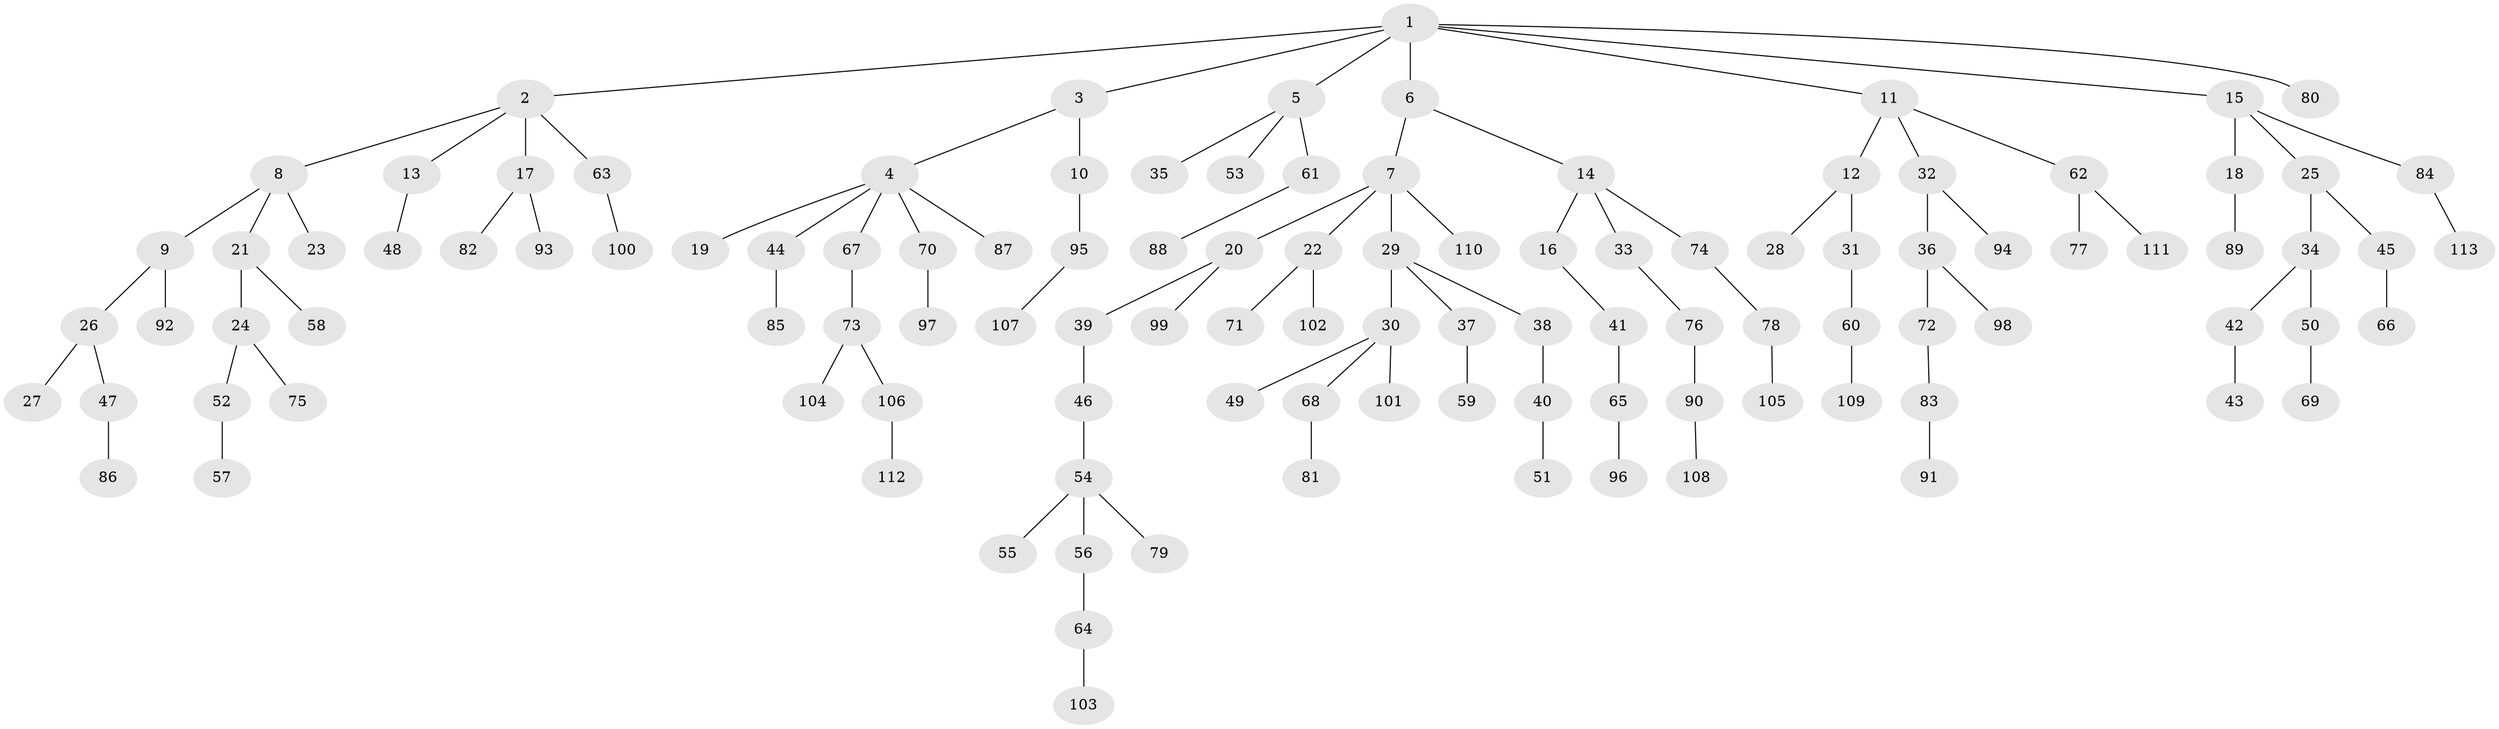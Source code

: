 // Generated by graph-tools (version 1.1) at 2025/15/03/09/25 04:15:23]
// undirected, 113 vertices, 112 edges
graph export_dot {
graph [start="1"]
  node [color=gray90,style=filled];
  1;
  2;
  3;
  4;
  5;
  6;
  7;
  8;
  9;
  10;
  11;
  12;
  13;
  14;
  15;
  16;
  17;
  18;
  19;
  20;
  21;
  22;
  23;
  24;
  25;
  26;
  27;
  28;
  29;
  30;
  31;
  32;
  33;
  34;
  35;
  36;
  37;
  38;
  39;
  40;
  41;
  42;
  43;
  44;
  45;
  46;
  47;
  48;
  49;
  50;
  51;
  52;
  53;
  54;
  55;
  56;
  57;
  58;
  59;
  60;
  61;
  62;
  63;
  64;
  65;
  66;
  67;
  68;
  69;
  70;
  71;
  72;
  73;
  74;
  75;
  76;
  77;
  78;
  79;
  80;
  81;
  82;
  83;
  84;
  85;
  86;
  87;
  88;
  89;
  90;
  91;
  92;
  93;
  94;
  95;
  96;
  97;
  98;
  99;
  100;
  101;
  102;
  103;
  104;
  105;
  106;
  107;
  108;
  109;
  110;
  111;
  112;
  113;
  1 -- 2;
  1 -- 3;
  1 -- 5;
  1 -- 6;
  1 -- 11;
  1 -- 15;
  1 -- 80;
  2 -- 8;
  2 -- 13;
  2 -- 17;
  2 -- 63;
  3 -- 4;
  3 -- 10;
  4 -- 19;
  4 -- 44;
  4 -- 67;
  4 -- 70;
  4 -- 87;
  5 -- 35;
  5 -- 53;
  5 -- 61;
  6 -- 7;
  6 -- 14;
  7 -- 20;
  7 -- 22;
  7 -- 29;
  7 -- 110;
  8 -- 9;
  8 -- 21;
  8 -- 23;
  9 -- 26;
  9 -- 92;
  10 -- 95;
  11 -- 12;
  11 -- 32;
  11 -- 62;
  12 -- 28;
  12 -- 31;
  13 -- 48;
  14 -- 16;
  14 -- 33;
  14 -- 74;
  15 -- 18;
  15 -- 25;
  15 -- 84;
  16 -- 41;
  17 -- 82;
  17 -- 93;
  18 -- 89;
  20 -- 39;
  20 -- 99;
  21 -- 24;
  21 -- 58;
  22 -- 71;
  22 -- 102;
  24 -- 52;
  24 -- 75;
  25 -- 34;
  25 -- 45;
  26 -- 27;
  26 -- 47;
  29 -- 30;
  29 -- 37;
  29 -- 38;
  30 -- 49;
  30 -- 68;
  30 -- 101;
  31 -- 60;
  32 -- 36;
  32 -- 94;
  33 -- 76;
  34 -- 42;
  34 -- 50;
  36 -- 72;
  36 -- 98;
  37 -- 59;
  38 -- 40;
  39 -- 46;
  40 -- 51;
  41 -- 65;
  42 -- 43;
  44 -- 85;
  45 -- 66;
  46 -- 54;
  47 -- 86;
  50 -- 69;
  52 -- 57;
  54 -- 55;
  54 -- 56;
  54 -- 79;
  56 -- 64;
  60 -- 109;
  61 -- 88;
  62 -- 77;
  62 -- 111;
  63 -- 100;
  64 -- 103;
  65 -- 96;
  67 -- 73;
  68 -- 81;
  70 -- 97;
  72 -- 83;
  73 -- 104;
  73 -- 106;
  74 -- 78;
  76 -- 90;
  78 -- 105;
  83 -- 91;
  84 -- 113;
  90 -- 108;
  95 -- 107;
  106 -- 112;
}

